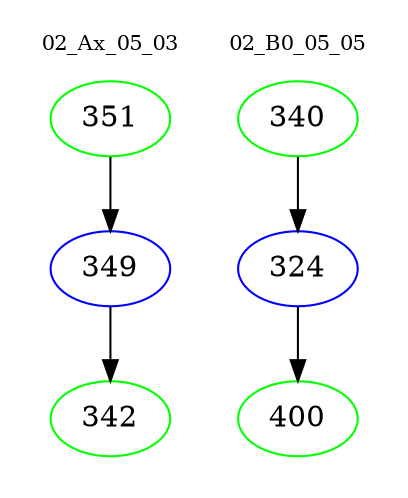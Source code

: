 digraph{
subgraph cluster_0 {
color = white
label = "02_Ax_05_03";
fontsize=10;
T0_351 [label="351", color="green"]
T0_351 -> T0_349 [color="black"]
T0_349 [label="349", color="blue"]
T0_349 -> T0_342 [color="black"]
T0_342 [label="342", color="green"]
}
subgraph cluster_1 {
color = white
label = "02_B0_05_05";
fontsize=10;
T1_340 [label="340", color="green"]
T1_340 -> T1_324 [color="black"]
T1_324 [label="324", color="blue"]
T1_324 -> T1_400 [color="black"]
T1_400 [label="400", color="green"]
}
}
